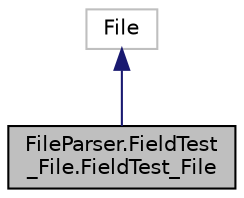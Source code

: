 digraph "FileParser.FieldTest_File.FieldTest_File"
{
  edge [fontname="Helvetica",fontsize="10",labelfontname="Helvetica",labelfontsize="10"];
  node [fontname="Helvetica",fontsize="10",shape=record];
  Node1 [label="FileParser.FieldTest\l_File.FieldTest_File",height=0.2,width=0.4,color="black", fillcolor="grey75", style="filled", fontcolor="black"];
  Node2 -> Node1 [dir="back",color="midnightblue",fontsize="10",style="solid",fontname="Helvetica"];
  Node2 [label="File",height=0.2,width=0.4,color="grey75", fillcolor="white", style="filled"];
}
